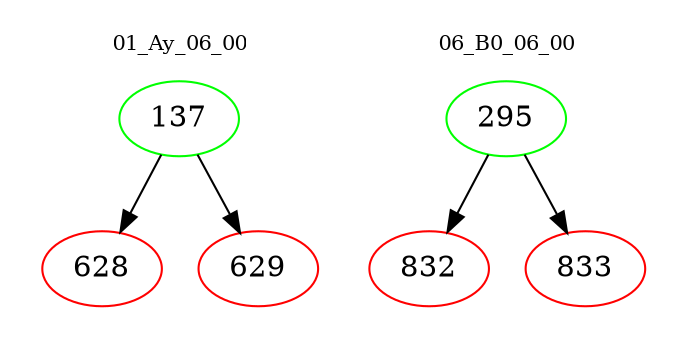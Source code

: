 digraph{
subgraph cluster_0 {
color = white
label = "01_Ay_06_00";
fontsize=10;
T0_137 [label="137", color="green"]
T0_137 -> T0_628 [color="black"]
T0_628 [label="628", color="red"]
T0_137 -> T0_629 [color="black"]
T0_629 [label="629", color="red"]
}
subgraph cluster_1 {
color = white
label = "06_B0_06_00";
fontsize=10;
T1_295 [label="295", color="green"]
T1_295 -> T1_832 [color="black"]
T1_832 [label="832", color="red"]
T1_295 -> T1_833 [color="black"]
T1_833 [label="833", color="red"]
}
}
